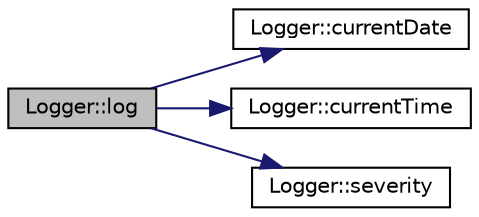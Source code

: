 digraph "Logger::log"
{
 // LATEX_PDF_SIZE
  edge [fontname="Helvetica",fontsize="10",labelfontname="Helvetica",labelfontsize="10"];
  node [fontname="Helvetica",fontsize="10",shape=record];
  rankdir="LR";
  Node1 [label="Logger::log",height=0.2,width=0.4,color="black", fillcolor="grey75", style="filled", fontcolor="black",tooltip=" "];
  Node1 -> Node2 [color="midnightblue",fontsize="10",style="solid",fontname="Helvetica"];
  Node2 [label="Logger::currentDate",height=0.2,width=0.4,color="black", fillcolor="white", style="filled",URL="$class_logger.html#ac081f8418a867effa33c9270d5a2bf9a",tooltip=" "];
  Node1 -> Node3 [color="midnightblue",fontsize="10",style="solid",fontname="Helvetica"];
  Node3 [label="Logger::currentTime",height=0.2,width=0.4,color="black", fillcolor="white", style="filled",URL="$class_logger.html#aef8a5056cd0825cb3415656546cf59a9",tooltip=" "];
  Node1 -> Node4 [color="midnightblue",fontsize="10",style="solid",fontname="Helvetica"];
  Node4 [label="Logger::severity",height=0.2,width=0.4,color="black", fillcolor="white", style="filled",URL="$class_logger.html#a48a9dffeb9b376df414ea5021af387c2",tooltip=" "];
}
